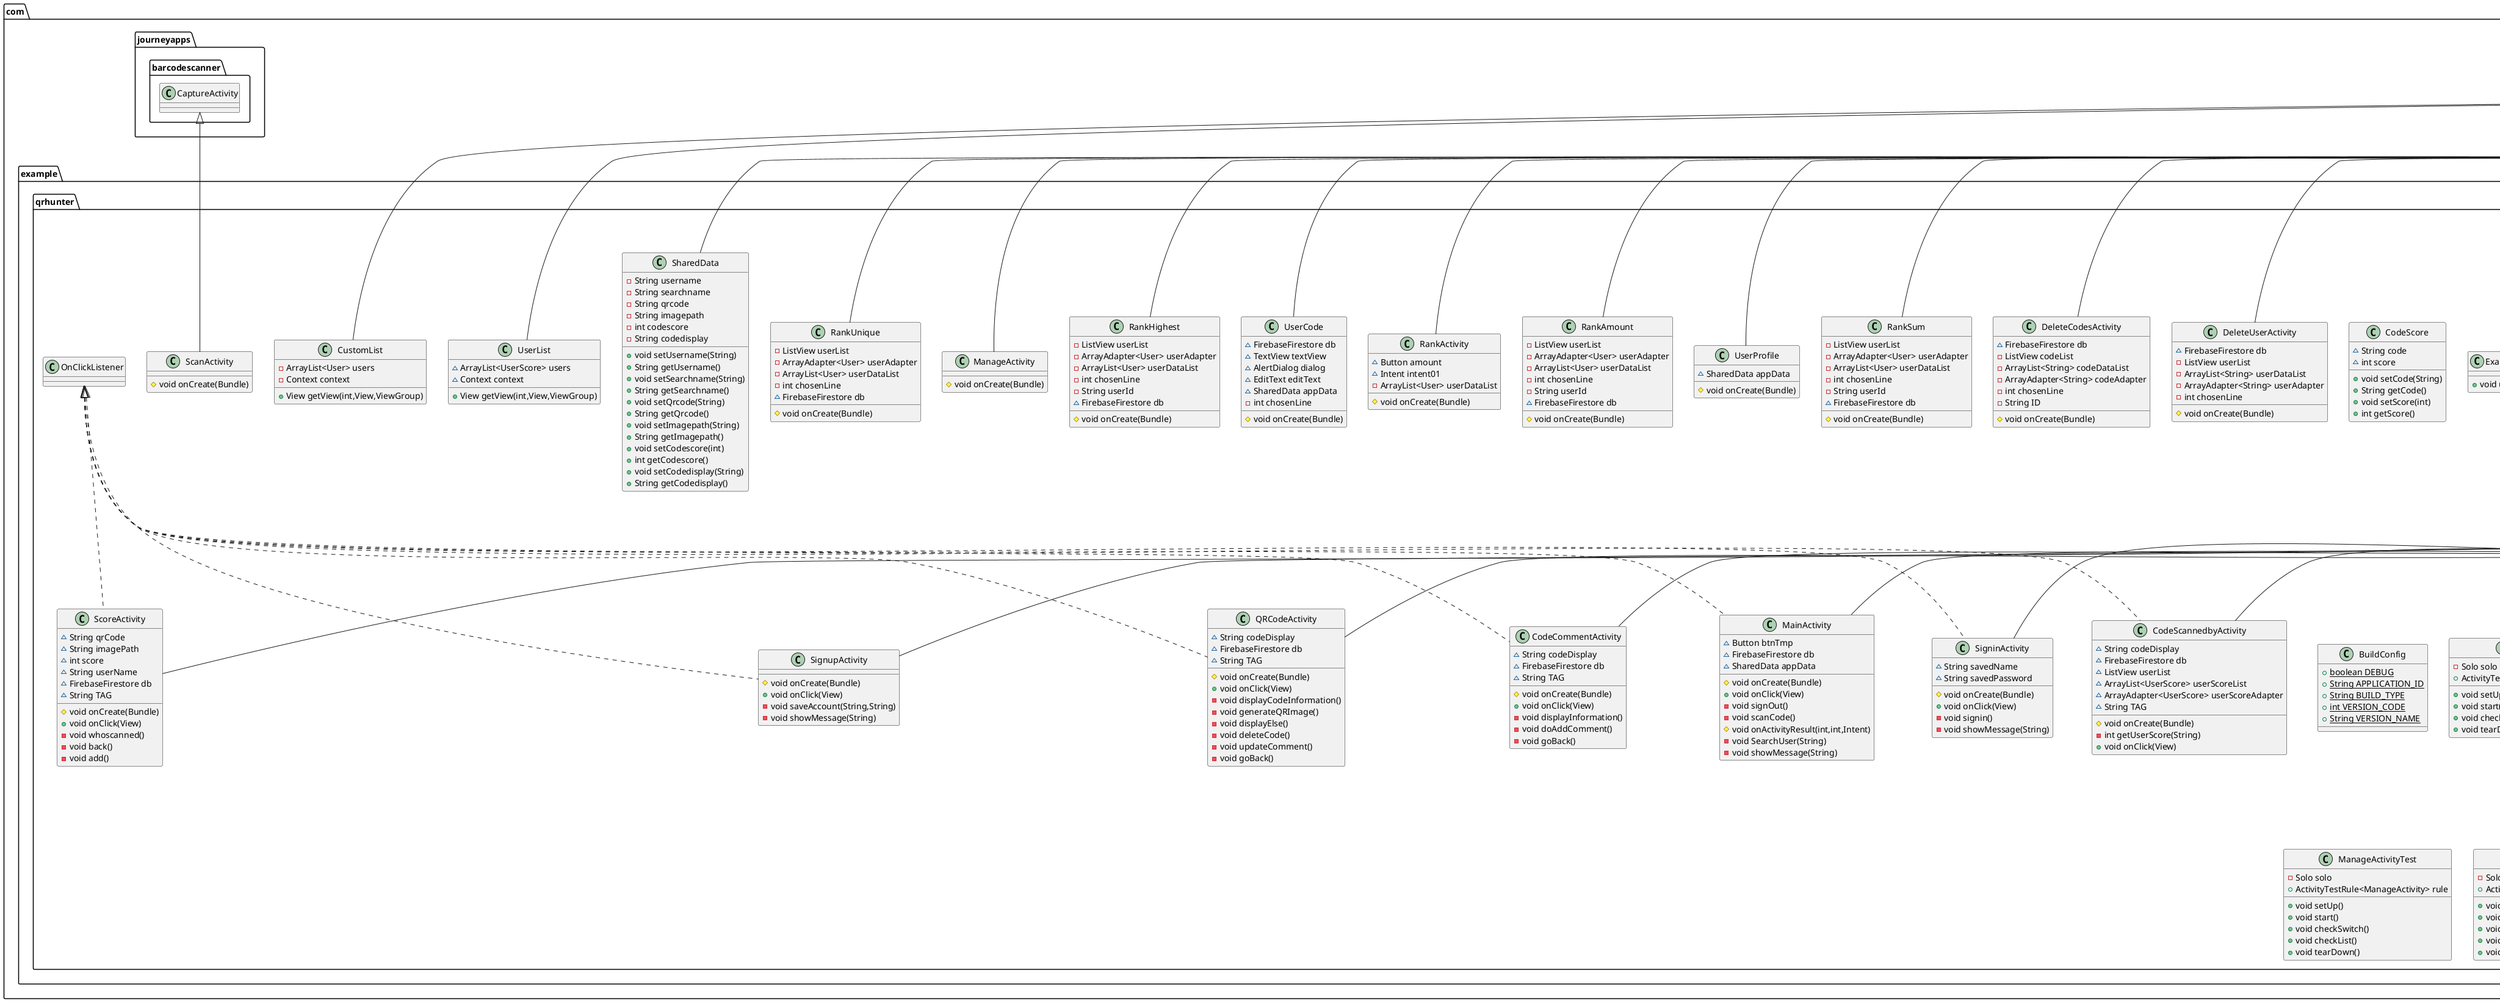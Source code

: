 @startuml
class com.example.qrhunter.RankActivity {
~ Button amount
~ Intent intent01
- ArrayList<User> userDataList
# void onCreate(Bundle)
}
class com.example.qrhunter.CodeScore {
~ String code
~ int score
+ void setCode(String)
+ String getCode()
+ void setScore(int)
+ int getScore()
}
class com.example.qrhunter.ExampleInstrumentedTest {
+ void useAppContext()
}
class com.example.qrhunter.UserCode {
~ FirebaseFirestore db
~ TextView textView
~ AlertDialog dialog
~ EditText editText
~ SharedData appData
- int chosenLine
# void onCreate(Bundle)
}
class com.example.qrhunter.User {
- String userID
- String userName
- String userPasscode
- int highest
- int sum
- int unique
- int total
~ String comment
~ String email
~ List<CodeScore> code
- ArrayList<QRCode> codes
- String userEmail
~ ArrayList<String> scanned
+ String getUserID()
+ String getUserName()
+ String getUserPasscode()
+ ArrayList<QRCode> getCodes()
+ void addCode(QRCode)
+ int getSum()
+ int getTotal()
+ int getHighest()
+ int getUnique()
+ void removeCode(String,int)
+ void initCodeList()
}
class com.example.qrhunter.ScoreActivity {
~ String qrCode
~ String imagePath
~ int score
~ String userName
~ FirebaseFirestore db
~ String TAG
# void onCreate(Bundle)
+ void onClick(View)
- void whoscanned()
- void back()
- void add()
}
class com.example.qrhunter.SharedData {
- String username
- String searchname
- String qrcode
- String imagepath
- int codescore
- String codedisplay
+ void setUsername(String)
+ String getUsername()
+ void setSearchname(String)
+ String getSearchname()
+ void setQrcode(String)
+ String getQrcode()
+ void setImagepath(String)
+ String getImagepath()
+ void setCodescore(int)
+ int getCodescore()
+ void setCodedisplay(String)
+ String getCodedisplay()
}
class com.example.qrhunter.SignupActivity {
# void onCreate(Bundle)
+ void onClick(View)
- void saveAccount(String,String)
- void showMessage(String)
}
class com.example.qrhunter.QRCodeActivity {
~ String codeDisplay
~ FirebaseFirestore db
~ String TAG
# void onCreate(Bundle)
+ void onClick(View)
- void displayCodeInformation()
- void generateQRImage()
- void displayElse()
- void deleteCode()
- void updateComment()
- void goBack()
}
class com.example.qrhunter.ScanActivity {
# void onCreate(Bundle)
}
class com.example.qrhunter.RankHighest {
- ListView userList
- ArrayAdapter<User> userAdapter
- ArrayList<User> userDataList
- int chosenLine
- String userId
~ FirebaseFirestore db
# void onCreate(Bundle)
}
class com.example.qrhunter.ManageActivity {
# void onCreate(Bundle)
}
class com.example.qrhunter.CodeCommentActivity {
~ String codeDisplay
~ FirebaseFirestore db
~ String TAG
# void onCreate(Bundle)
+ void onClick(View)
- void displayInformation()
- void doAddComment()
- void goBack()
}
class com.example.qrhunter.RankUnique {
- ListView userList
- ArrayAdapter<User> userAdapter
- ArrayList<User> userDataList
- int chosenLine
~ FirebaseFirestore db
# void onCreate(Bundle)
}
class com.example.qrhunter.MainActivity {
~ Button btnTmp
~ FirebaseFirestore db
~ SharedData appData
# void onCreate(Bundle)
+ void onClick(View)
- void signOut()
- void scanCode()
# void onActivityResult(int,int,Intent)
- void SearchUser(String)
- void showMessage(String)
}
class com.example.qrhunter.SigninActivity {
~ String savedName
~ String savedPassword
# void onCreate(Bundle)
+ void onClick(View)
- void signin()
- void showMessage(String)
}
class com.example.qrhunter.HashScore {
+ String hash256(String)
- String byte2hex(byte[])
+ ArrayList<String> counter(String)
+ int score(ArrayList<String>)
}
class com.example.qrhunter.BuildConfig {
+ {static} boolean DEBUG
+ {static} String APPLICATION_ID
+ {static} String BUILD_TYPE
+ {static} int VERSION_CODE
+ {static} String VERSION_NAME
}
class com.example.qrhunter.ProfileTest {
- Solo solo
+ ActivityTestRule<MainActivity> rule
+ void setUp()
+ void start()
+ void checkSwitchAndContent()
+ void tearDown()
}
class com.example.qrhunter.CustomList {
- ArrayList<User> users
- Context context
+ View getView(int,View,ViewGroup)
}
class com.example.qrhunter.QRCode {
- int score
- String QRId
- Boolean shared
- String comment
- String location
~ ArrayList<String> scanners
+ void setScore(int)
+ int getScore()
+ void setQRId(String)
+ String getQRId()
+ void setShared(Boolean)
+ Boolean getShared()
+ void setComment(String)
+ String getComment()
+ void setLocation(String)
+ String getLocation()
+ void setScanners(ArrayList<String>)
+ ArrayList<String> getScanners()
+ void addScanner(String)
}
class com.example.qrhunter.DeleteUserActivity {
~ FirebaseFirestore db
- ListView userList
- ArrayList<String> userDataList
- ArrayAdapter<String> userAdapter
- int chosenLine
# void onCreate(Bundle)
}
class com.example.qrhunter.ExampleUnitTest {
+ void addition_isCorrect()
}
class com.example.qrhunter.ManageActivityTest {
- Solo solo
+ ActivityTestRule<ManageActivity> rule
+ void setUp()
+ void start()
+ void checkSwitch()
+ void checkList()
+ void tearDown()
}
class com.example.qrhunter.DeleteCodesActivity {
~ FirebaseFirestore db
- ListView codeList
- ArrayList<String> codeDataList
- ArrayAdapter<String> codeAdapter
- int chosenLine
- String ID
# void onCreate(Bundle)
}
class com.example.qrhunter.CodeScannedbyActivity {
~ String codeDisplay
~ FirebaseFirestore db
~ ListView userList
~ ArrayList<UserScore> userScoreList
~ ArrayAdapter<UserScore> userScoreAdapter
~ String TAG
# void onCreate(Bundle)
- int getUserScore(String)
+ void onClick(View)
}
class com.example.qrhunter.RankSum {
- ListView userList
- ArrayAdapter<User> userAdapter
- ArrayList<User> userDataList
- int chosenLine
- String userId
~ FirebaseFirestore db
# void onCreate(Bundle)
}
class com.example.qrhunter.RankActivityTest {
- Solo solo
+ ActivityTestRule<RankActivity> rule
+ void setUp()
+ void start()
+ void checkSwitch()
+ void checkList()
+ void tearDown()
}
class com.example.qrhunter.SignInOutUpTest {
- Solo solo
+ ActivityTestRule<MainActivity> rule
+ void setUp()
+ void start()
+ void checkSignUp()
+ void checkSignInAndOut()
+ void tearDown()
}
class com.example.qrhunter.UserProfile {
~ SharedData appData
# void onCreate(Bundle)
}
class com.example.qrhunter.UserList {
~ ArrayList<UserScore> users
~ Context context
+ View getView(int,View,ViewGroup)
}
class com.example.qrhunter.RankAmount {
- ListView userList
- ArrayAdapter<User> userAdapter
- ArrayList<User> userDataList
- int chosenLine
- String userId
~ FirebaseFirestore db
# void onCreate(Bundle)
}
class com.example.qrhunter.UserScore {
~ String user
~ int score
+ void setUser(String)
+ String getUser()
+ void setScore(int)
+ int getScore()
}


androidx.appcompat.app.AppCompatActivity <|-- com.example.qrhunter.RankActivity
androidx.appcompat.app.AppCompatActivity <|-- com.example.qrhunter.UserCode
com.example.qrhunter.OnClickListener <|.. com.example.qrhunter.ScoreActivity
androidx.appcompat.app.AppCompatActivity <|-- com.example.qrhunter.ScoreActivity
android.app.Application <|-- com.example.qrhunter.SharedData
com.example.qrhunter.OnClickListener <|.. com.example.qrhunter.SignupActivity
androidx.appcompat.app.AppCompatActivity <|-- com.example.qrhunter.SignupActivity
com.example.qrhunter.OnClickListener <|.. com.example.qrhunter.QRCodeActivity
androidx.appcompat.app.AppCompatActivity <|-- com.example.qrhunter.QRCodeActivity
com.journeyapps.barcodescanner.CaptureActivity <|-- com.example.qrhunter.ScanActivity
androidx.appcompat.app.AppCompatActivity <|-- com.example.qrhunter.RankHighest
androidx.appcompat.app.AppCompatActivity <|-- com.example.qrhunter.ManageActivity
com.example.qrhunter.OnClickListener <|.. com.example.qrhunter.CodeCommentActivity
androidx.appcompat.app.AppCompatActivity <|-- com.example.qrhunter.CodeCommentActivity
androidx.appcompat.app.AppCompatActivity <|-- com.example.qrhunter.RankUnique
com.example.qrhunter.OnClickListener <|.. com.example.qrhunter.MainActivity
androidx.appcompat.app.AppCompatActivity <|-- com.example.qrhunter.MainActivity
com.example.qrhunter.OnClickListener <|.. com.example.qrhunter.SigninActivity
androidx.appcompat.app.AppCompatActivity <|-- com.example.qrhunter.SigninActivity
android.widget.ArrayAdapter <|-- com.example.qrhunter.CustomList
androidx.appcompat.app.AppCompatActivity <|-- com.example.qrhunter.DeleteUserActivity
androidx.appcompat.app.AppCompatActivity <|-- com.example.qrhunter.DeleteCodesActivity
com.example.qrhunter.OnClickListener <|.. com.example.qrhunter.CodeScannedbyActivity
androidx.appcompat.app.AppCompatActivity <|-- com.example.qrhunter.CodeScannedbyActivity
androidx.appcompat.app.AppCompatActivity <|-- com.example.qrhunter.RankSum
androidx.appcompat.app.AppCompatActivity <|-- com.example.qrhunter.UserProfile
android.widget.ArrayAdapter <|-- com.example.qrhunter.UserList
androidx.appcompat.app.AppCompatActivity <|-- com.example.qrhunter.RankAmount
@enduml